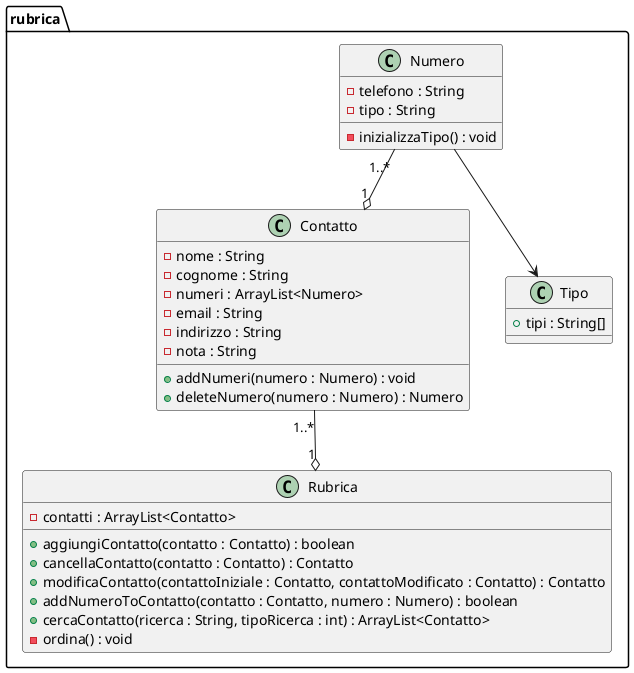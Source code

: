 @startuml
package rubrica {
    class Rubrica {
        - contatti : ArrayList<Contatto>

        + aggiungiContatto(contatto : Contatto) : boolean
        + cancellaContatto(contatto : Contatto) : Contatto
        + modificaContatto(contattoIniziale : Contatto, contattoModificato : Contatto) : Contatto
        + addNumeroToContatto(contatto : Contatto, numero : Numero) : boolean
        + cercaContatto(ricerca : String, tipoRicerca : int) : ArrayList<Contatto>
        - ordina() : void
    }
    class Contatto {
        - nome : String
        - cognome : String
        - numeri : ArrayList<Numero>
        - email : String
        - indirizzo : String
        - nota : String

        + addNumeri(numero : Numero) : void
        + deleteNumero(numero : Numero) : Numero
    }
    class Numero {
        - telefono : String
        - tipo : String

        - inizializzaTipo() : void
    }
    class Tipo {
        + tipi : String[]
    }
}
Numero --> Tipo
Numero "1..*" --o "1" Contatto
Contatto "1..*" --o "1" Rubrica
@enduml